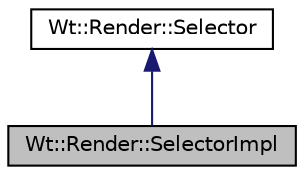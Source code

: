 digraph "Wt::Render::SelectorImpl"
{
 // LATEX_PDF_SIZE
  edge [fontname="Helvetica",fontsize="10",labelfontname="Helvetica",labelfontsize="10"];
  node [fontname="Helvetica",fontsize="10",shape=record];
  Node1 [label="Wt::Render::SelectorImpl",height=0.2,width=0.4,color="black", fillcolor="grey75", style="filled", fontcolor="black",tooltip=" "];
  Node2 -> Node1 [dir="back",color="midnightblue",fontsize="10",style="solid"];
  Node2 [label="Wt::Render::Selector",height=0.2,width=0.4,color="black", fillcolor="white", style="filled",URL="$classWt_1_1Render_1_1Selector.html",tooltip=" "];
}
